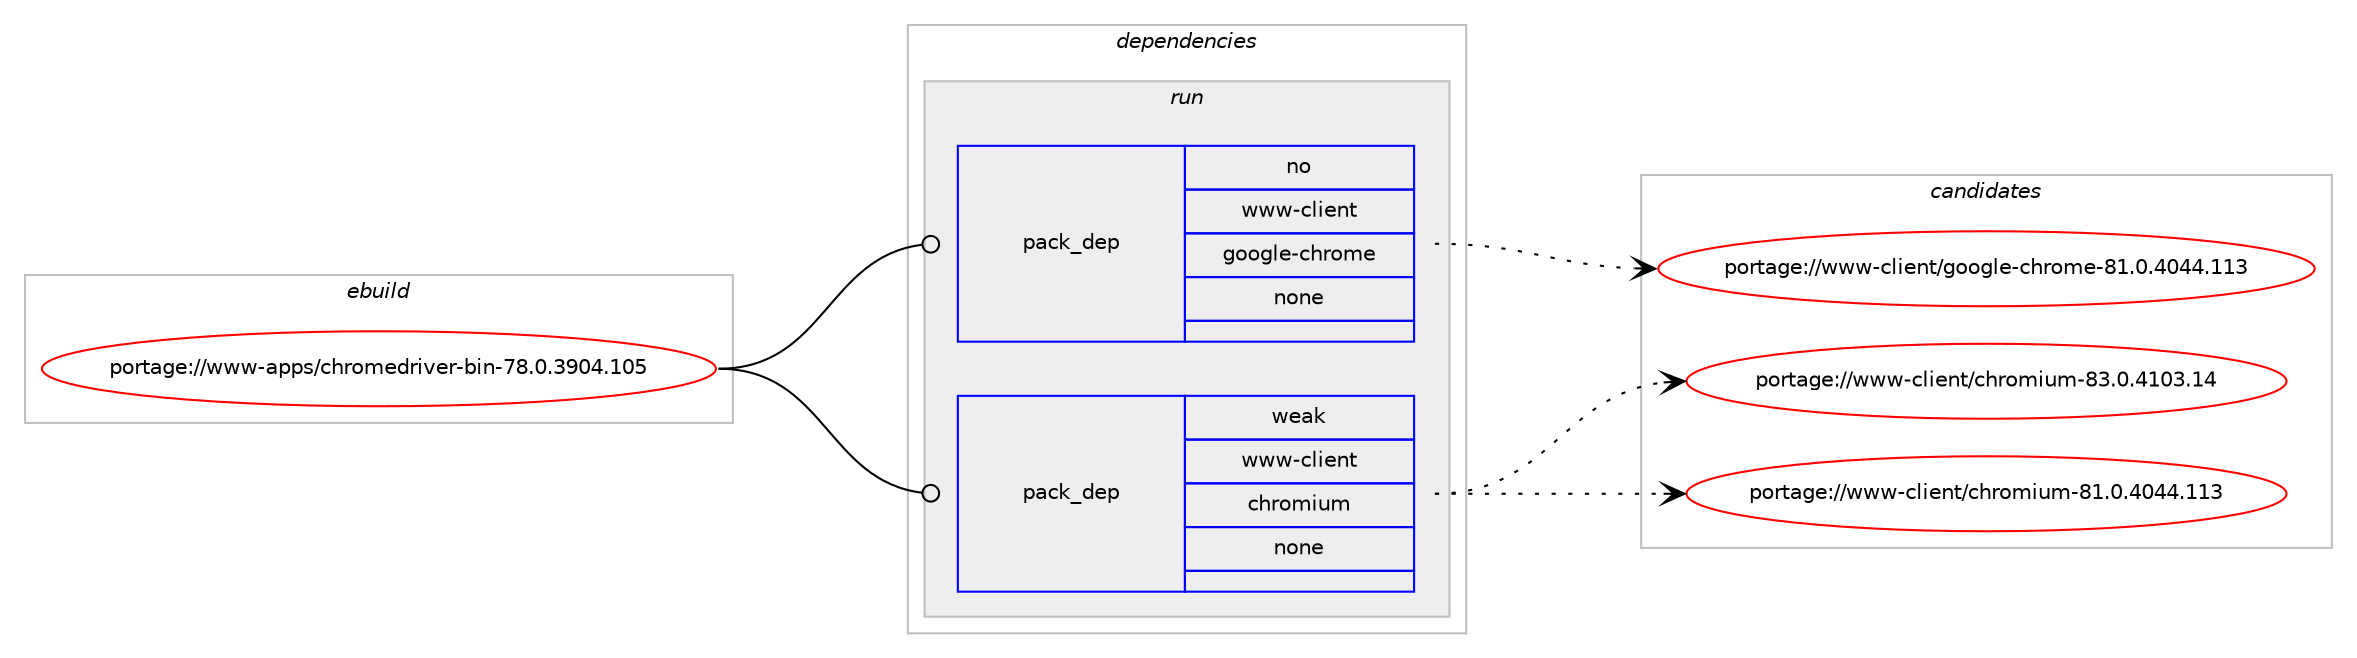 digraph prolog {

# *************
# Graph options
# *************

newrank=true;
concentrate=true;
compound=true;
graph [rankdir=LR,fontname=Helvetica,fontsize=10,ranksep=1.5];#, ranksep=2.5, nodesep=0.2];
edge  [arrowhead=vee];
node  [fontname=Helvetica,fontsize=10];

# **********
# The ebuild
# **********

subgraph cluster_leftcol {
color=gray;
rank=same;
label=<<i>ebuild</i>>;
id [label="portage://www-apps/chromedriver-bin-78.0.3904.105", color=red, width=4, href="../www-apps/chromedriver-bin-78.0.3904.105.svg"];
}

# ****************
# The dependencies
# ****************

subgraph cluster_midcol {
color=gray;
label=<<i>dependencies</i>>;
subgraph cluster_compile {
fillcolor="#eeeeee";
style=filled;
label=<<i>compile</i>>;
}
subgraph cluster_compileandrun {
fillcolor="#eeeeee";
style=filled;
label=<<i>compile and run</i>>;
}
subgraph cluster_run {
fillcolor="#eeeeee";
style=filled;
label=<<i>run</i>>;
subgraph pack2247 {
dependency2576 [label=<<TABLE BORDER="0" CELLBORDER="1" CELLSPACING="0" CELLPADDING="4" WIDTH="220"><TR><TD ROWSPAN="6" CELLPADDING="30">pack_dep</TD></TR><TR><TD WIDTH="110">no</TD></TR><TR><TD>www-client</TD></TR><TR><TD>google-chrome</TD></TR><TR><TD>none</TD></TR><TR><TD></TD></TR></TABLE>>, shape=none, color=blue];
}
id:e -> dependency2576:w [weight=20,style="solid",arrowhead="odot"];
subgraph pack2248 {
dependency2577 [label=<<TABLE BORDER="0" CELLBORDER="1" CELLSPACING="0" CELLPADDING="4" WIDTH="220"><TR><TD ROWSPAN="6" CELLPADDING="30">pack_dep</TD></TR><TR><TD WIDTH="110">weak</TD></TR><TR><TD>www-client</TD></TR><TR><TD>chromium</TD></TR><TR><TD>none</TD></TR><TR><TD></TD></TR></TABLE>>, shape=none, color=blue];
}
id:e -> dependency2577:w [weight=20,style="solid",arrowhead="odot"];
}
}

# **************
# The candidates
# **************

subgraph cluster_choices {
rank=same;
color=gray;
label=<<i>candidates</i>>;

subgraph choice2247 {
color=black;
nodesep=1;
choice11911911945991081051011101164710311111110310810145991041141111091014556494648465248525246494951 [label="portage://www-client/google-chrome-81.0.4044.113", color=red, width=4,href="../www-client/google-chrome-81.0.4044.113.svg"];
dependency2576:e -> choice11911911945991081051011101164710311111110310810145991041141111091014556494648465248525246494951:w [style=dotted,weight="100"];
}
subgraph choice2248 {
color=black;
nodesep=1;
choice1191191194599108105101110116479910411411110910511710945565146484652494851464952 [label="portage://www-client/chromium-83.0.4103.14", color=red, width=4,href="../www-client/chromium-83.0.4103.14.svg"];
choice119119119459910810510111011647991041141111091051171094556494648465248525246494951 [label="portage://www-client/chromium-81.0.4044.113", color=red, width=4,href="../www-client/chromium-81.0.4044.113.svg"];
dependency2577:e -> choice1191191194599108105101110116479910411411110910511710945565146484652494851464952:w [style=dotted,weight="100"];
dependency2577:e -> choice119119119459910810510111011647991041141111091051171094556494648465248525246494951:w [style=dotted,weight="100"];
}
}

}
